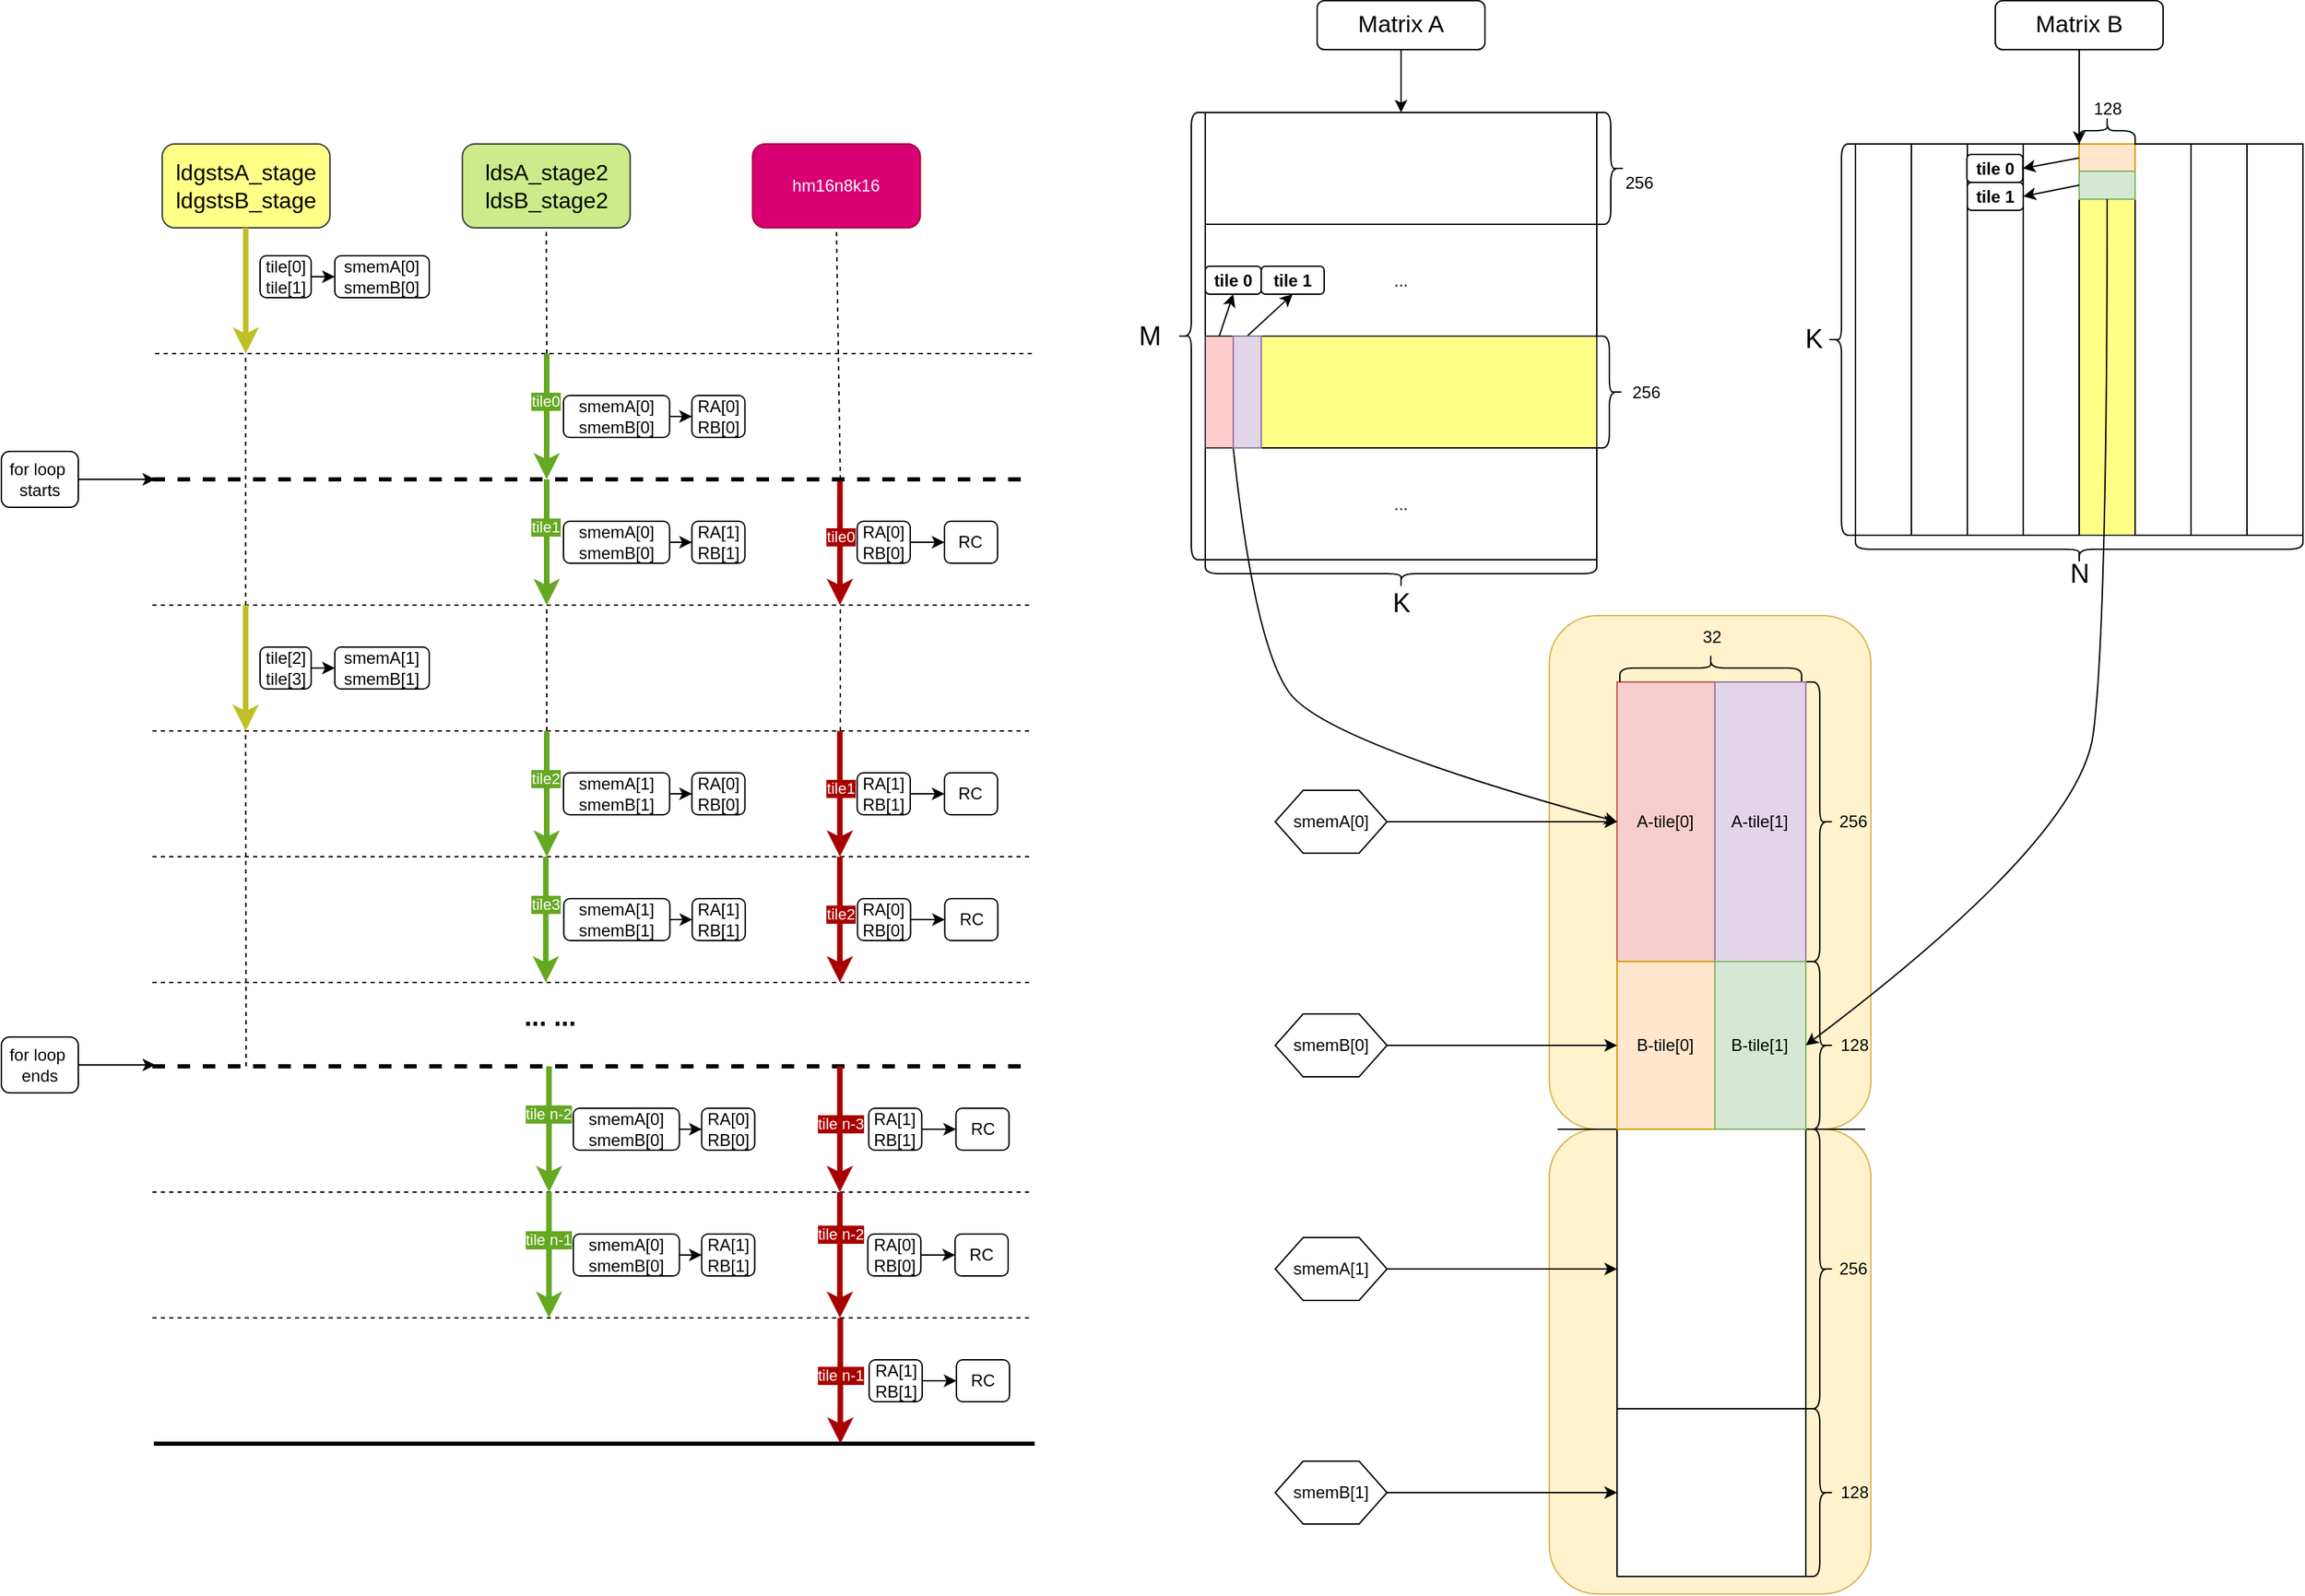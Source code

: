 <mxfile version="24.0.4" type="device">
  <diagram name="Page-1" id="_nR7e4XgD6fj8UJKNjDj">
    <mxGraphModel dx="2899" dy="-4204" grid="1" gridSize="10" guides="1" tooltips="1" connect="1" arrows="1" fold="1" page="1" pageScale="1" pageWidth="850" pageHeight="1100" math="0" shadow="0">
      <root>
        <mxCell id="0" />
        <mxCell id="1" parent="0" />
        <mxCell id="3xQzWOl0bbxW-XLFdZm7-74" value="" style="rounded=1;whiteSpace=wrap;html=1;fillColor=#fff2cc;strokeColor=#d6b656;" parent="1" vertex="1">
          <mxGeometry x="301.04" y="6785" width="230" height="332.5" as="geometry" />
        </mxCell>
        <mxCell id="3xQzWOl0bbxW-XLFdZm7-71" value="" style="rounded=1;whiteSpace=wrap;html=1;fillColor=#fff2cc;strokeColor=#d6b656;" parent="1" vertex="1">
          <mxGeometry x="301.04" y="6417.5" width="230" height="367.5" as="geometry" />
        </mxCell>
        <mxCell id="3xQzWOl0bbxW-XLFdZm7-1" value="..." style="rounded=0;whiteSpace=wrap;html=1;" parent="1" vertex="1">
          <mxGeometry x="55" y="6137.5" width="280" height="80" as="geometry" />
        </mxCell>
        <mxCell id="3xQzWOl0bbxW-XLFdZm7-2" value="" style="rounded=0;whiteSpace=wrap;html=1;" parent="1" vertex="1">
          <mxGeometry x="55" y="6057.5" width="280" height="80" as="geometry" />
        </mxCell>
        <mxCell id="3xQzWOl0bbxW-XLFdZm7-3" value="" style="rounded=0;whiteSpace=wrap;html=1;fillColor=#ffff88;strokeColor=#36393d;" parent="1" vertex="1">
          <mxGeometry x="55" y="6217.5" width="280" height="80" as="geometry" />
        </mxCell>
        <mxCell id="3xQzWOl0bbxW-XLFdZm7-4" value="..." style="rounded=0;whiteSpace=wrap;html=1;" parent="1" vertex="1">
          <mxGeometry x="55" y="6297.5" width="280" height="80" as="geometry" />
        </mxCell>
        <mxCell id="3xQzWOl0bbxW-XLFdZm7-5" value="" style="shape=curlyBracket;whiteSpace=wrap;html=1;rounded=1;labelPosition=left;verticalLabelPosition=middle;align=right;verticalAlign=middle;rotation=-180;" parent="1" vertex="1">
          <mxGeometry x="335" y="6057.5" width="20" height="80" as="geometry" />
        </mxCell>
        <mxCell id="3xQzWOl0bbxW-XLFdZm7-6" value="256" style="text;html=1;align=center;verticalAlign=middle;resizable=0;points=[];autosize=1;strokeColor=none;fillColor=none;" parent="1" vertex="1">
          <mxGeometry x="345" y="6092.5" width="40" height="30" as="geometry" />
        </mxCell>
        <mxCell id="3xQzWOl0bbxW-XLFdZm7-7" value="256" style="text;html=1;align=center;verticalAlign=middle;resizable=0;points=[];autosize=1;strokeColor=none;fillColor=none;" parent="1" vertex="1">
          <mxGeometry x="350" y="6242.5" width="40" height="30" as="geometry" />
        </mxCell>
        <mxCell id="3xQzWOl0bbxW-XLFdZm7-8" value="" style="shape=curlyBracket;whiteSpace=wrap;html=1;rounded=1;flipH=1;labelPosition=right;verticalLabelPosition=middle;align=left;verticalAlign=middle;rotation=90;" parent="1" vertex="1">
          <mxGeometry x="185" y="6247.5" width="20" height="280" as="geometry" />
        </mxCell>
        <mxCell id="3xQzWOl0bbxW-XLFdZm7-9" value="&lt;font style=&quot;font-size: 19px;&quot;&gt;K&lt;/font&gt;" style="text;html=1;align=center;verticalAlign=middle;resizable=0;points=[];autosize=1;strokeColor=none;fillColor=none;" parent="1" vertex="1">
          <mxGeometry x="175" y="6389.31" width="40" height="40" as="geometry" />
        </mxCell>
        <mxCell id="3xQzWOl0bbxW-XLFdZm7-10" value="" style="shape=curlyBracket;whiteSpace=wrap;html=1;rounded=1;labelPosition=left;verticalLabelPosition=middle;align=right;verticalAlign=middle;" parent="1" vertex="1">
          <mxGeometry x="35" y="6057.5" width="20" height="320" as="geometry" />
        </mxCell>
        <mxCell id="wNv8x3fiozQO21C_hteN-140" value="" style="edgeStyle=orthogonalEdgeStyle;rounded=0;orthogonalLoop=1;jettySize=auto;html=1;" parent="1" source="3xQzWOl0bbxW-XLFdZm7-12" target="3xQzWOl0bbxW-XLFdZm7-2" edge="1">
          <mxGeometry relative="1" as="geometry" />
        </mxCell>
        <mxCell id="3xQzWOl0bbxW-XLFdZm7-12" value="&lt;font style=&quot;font-size: 17px;&quot;&gt;Matrix A&lt;/font&gt;" style="rounded=1;whiteSpace=wrap;html=1;" parent="1" vertex="1">
          <mxGeometry x="135" y="5977.5" width="120" height="35" as="geometry" />
        </mxCell>
        <mxCell id="3xQzWOl0bbxW-XLFdZm7-16" value="" style="rounded=0;whiteSpace=wrap;html=1;fillColor=#ffcccc;strokeColor=#36393d;" parent="1" vertex="1">
          <mxGeometry x="55" y="6217.5" width="20" height="80" as="geometry" />
        </mxCell>
        <mxCell id="3xQzWOl0bbxW-XLFdZm7-18" value="&lt;span style=&quot;text-wrap: nowrap;&quot;&gt;&lt;b style=&quot;&quot;&gt;tile 0&lt;/b&gt;&lt;/span&gt;" style="rounded=1;whiteSpace=wrap;html=1;" parent="1" vertex="1">
          <mxGeometry x="55" y="6167.5" width="40" height="20" as="geometry" />
        </mxCell>
        <mxCell id="3xQzWOl0bbxW-XLFdZm7-19" value="&lt;span style=&quot;text-wrap: nowrap;&quot;&gt;&lt;b style=&quot;&quot;&gt;tile 1&lt;/b&gt;&lt;/span&gt;" style="rounded=1;whiteSpace=wrap;html=1;" parent="1" vertex="1">
          <mxGeometry x="95" y="6167.5" width="45" height="20" as="geometry" />
        </mxCell>
        <mxCell id="3xQzWOl0bbxW-XLFdZm7-20" value="" style="endArrow=classic;html=1;rounded=0;entryX=0.5;entryY=1;entryDx=0;entryDy=0;exitX=0.5;exitY=0;exitDx=0;exitDy=0;" parent="1" source="3xQzWOl0bbxW-XLFdZm7-16" target="3xQzWOl0bbxW-XLFdZm7-18" edge="1">
          <mxGeometry width="50" height="50" relative="1" as="geometry">
            <mxPoint x="410" y="6318.5" as="sourcePoint" />
            <mxPoint x="460" y="6268.5" as="targetPoint" />
          </mxGeometry>
        </mxCell>
        <mxCell id="3xQzWOl0bbxW-XLFdZm7-21" value="" style="endArrow=classic;html=1;rounded=0;exitX=0.5;exitY=0;exitDx=0;exitDy=0;entryX=0.5;entryY=1;entryDx=0;entryDy=0;" parent="1" source="3xQzWOl0bbxW-XLFdZm7-17" target="3xQzWOl0bbxW-XLFdZm7-19" edge="1">
          <mxGeometry width="50" height="50" relative="1" as="geometry">
            <mxPoint x="240" y="6208.5" as="sourcePoint" />
            <mxPoint x="335" y="5968.5" as="targetPoint" />
          </mxGeometry>
        </mxCell>
        <mxCell id="3xQzWOl0bbxW-XLFdZm7-22" value="" style="shape=curlyBracket;whiteSpace=wrap;html=1;rounded=1;labelPosition=left;verticalLabelPosition=middle;align=right;verticalAlign=middle;rotation=-180;" parent="1" vertex="1">
          <mxGeometry x="334" y="6217.5" width="20" height="80" as="geometry" />
        </mxCell>
        <mxCell id="3xQzWOl0bbxW-XLFdZm7-24" value="A-tile[0]" style="rounded=0;whiteSpace=wrap;html=1;fillColor=#f8cecc;strokeColor=#b85450;" parent="1" vertex="1">
          <mxGeometry x="349.48" y="6465" width="70" height="200" as="geometry" />
        </mxCell>
        <mxCell id="3xQzWOl0bbxW-XLFdZm7-25" value="" style="rounded=0;whiteSpace=wrap;html=1;" parent="1" vertex="1">
          <mxGeometry x="520" y="6080" width="40" height="280" as="geometry" />
        </mxCell>
        <mxCell id="3xQzWOl0bbxW-XLFdZm7-26" value="" style="rounded=0;whiteSpace=wrap;html=1;" parent="1" vertex="1">
          <mxGeometry x="600" y="6080" width="40" height="280" as="geometry" />
        </mxCell>
        <mxCell id="3xQzWOl0bbxW-XLFdZm7-27" value="" style="rounded=0;whiteSpace=wrap;html=1;" parent="1" vertex="1">
          <mxGeometry x="760" y="6080" width="40" height="280" as="geometry" />
        </mxCell>
        <mxCell id="3xQzWOl0bbxW-XLFdZm7-28" value="" style="shape=curlyBracket;whiteSpace=wrap;html=1;rounded=1;flipH=1;labelPosition=right;verticalLabelPosition=middle;align=left;verticalAlign=middle;rotation=-180;" parent="1" vertex="1">
          <mxGeometry x="500" y="6080" width="20" height="280" as="geometry" />
        </mxCell>
        <mxCell id="3xQzWOl0bbxW-XLFdZm7-29" value="&lt;font style=&quot;font-size: 19px;&quot;&gt;K&lt;/font&gt;" style="text;html=1;align=center;verticalAlign=middle;resizable=0;points=[];autosize=1;strokeColor=none;fillColor=none;" parent="1" vertex="1">
          <mxGeometry x="470" y="6200" width="40" height="40" as="geometry" />
        </mxCell>
        <mxCell id="3xQzWOl0bbxW-XLFdZm7-30" value="" style="shape=curlyBracket;whiteSpace=wrap;html=1;rounded=1;flipH=1;labelPosition=right;verticalLabelPosition=middle;align=left;verticalAlign=middle;rotation=90;" parent="1" vertex="1">
          <mxGeometry x="670" y="6210" width="20" height="320" as="geometry" />
        </mxCell>
        <mxCell id="3xQzWOl0bbxW-XLFdZm7-31" value="&lt;font style=&quot;font-size: 19px;&quot;&gt;N&lt;/font&gt;" style="text;html=1;align=center;verticalAlign=middle;resizable=0;points=[];autosize=1;strokeColor=none;fillColor=none;" parent="1" vertex="1">
          <mxGeometry x="660" y="6367.5" width="40" height="40" as="geometry" />
        </mxCell>
        <mxCell id="3xQzWOl0bbxW-XLFdZm7-32" value="" style="rounded=0;whiteSpace=wrap;html=1;fillColor=#f8cecc;strokeColor=#b85450;rotation=90;" parent="1" vertex="1">
          <mxGeometry x="690" y="6140" width="20" height="40" as="geometry" />
        </mxCell>
        <mxCell id="3xQzWOl0bbxW-XLFdZm7-33" value="" style="rounded=0;whiteSpace=wrap;html=1;fillColor=#ffff88;strokeColor=#36393d;" parent="1" vertex="1">
          <mxGeometry x="680" y="6080" width="40" height="280" as="geometry" />
        </mxCell>
        <mxCell id="3xQzWOl0bbxW-XLFdZm7-34" value="" style="rounded=0;whiteSpace=wrap;html=1;" parent="1" vertex="1">
          <mxGeometry x="720" y="6080" width="40" height="280" as="geometry" />
        </mxCell>
        <mxCell id="3xQzWOl0bbxW-XLFdZm7-35" value="" style="rounded=0;whiteSpace=wrap;html=1;" parent="1" vertex="1">
          <mxGeometry x="800" y="6080" width="40" height="280" as="geometry" />
        </mxCell>
        <mxCell id="3xQzWOl0bbxW-XLFdZm7-36" value="" style="rounded=0;whiteSpace=wrap;html=1;" parent="1" vertex="1">
          <mxGeometry x="560" y="6080" width="40" height="280" as="geometry" />
        </mxCell>
        <mxCell id="3xQzWOl0bbxW-XLFdZm7-37" value="" style="rounded=0;whiteSpace=wrap;html=1;" parent="1" vertex="1">
          <mxGeometry x="640" y="6080" width="40" height="280" as="geometry" />
        </mxCell>
        <mxCell id="3xQzWOl0bbxW-XLFdZm7-38" value="" style="rounded=0;whiteSpace=wrap;html=1;fillColor=#ffe6cc;strokeColor=#d79b00;rotation=90;" parent="1" vertex="1">
          <mxGeometry x="690" y="6070" width="20" height="40" as="geometry" />
        </mxCell>
        <mxCell id="3xQzWOl0bbxW-XLFdZm7-39" value="" style="rounded=0;whiteSpace=wrap;html=1;fillColor=#d5e8d4;strokeColor=#82b366;rotation=90;" parent="1" vertex="1">
          <mxGeometry x="690" y="6089.5" width="20" height="40" as="geometry" />
        </mxCell>
        <mxCell id="3xQzWOl0bbxW-XLFdZm7-40" value="128" style="text;html=1;align=center;verticalAlign=middle;resizable=0;points=[];autosize=1;strokeColor=none;fillColor=none;" parent="1" vertex="1">
          <mxGeometry x="680" y="6040" width="40" height="30" as="geometry" />
        </mxCell>
        <mxCell id="3xQzWOl0bbxW-XLFdZm7-41" value="" style="shape=curlyBracket;whiteSpace=wrap;html=1;rounded=1;labelPosition=left;verticalLabelPosition=middle;align=right;verticalAlign=middle;rotation=90;" parent="1" vertex="1">
          <mxGeometry x="690" y="6050.5" width="20" height="40" as="geometry" />
        </mxCell>
        <mxCell id="3xQzWOl0bbxW-XLFdZm7-46" value="" style="shape=curlyBracket;whiteSpace=wrap;html=1;rounded=1;labelPosition=left;verticalLabelPosition=middle;align=right;verticalAlign=middle;rotation=90;" parent="1" vertex="1">
          <mxGeometry x="406.48" y="6390" width="20" height="130" as="geometry" />
        </mxCell>
        <mxCell id="3xQzWOl0bbxW-XLFdZm7-47" value="" style="shape=curlyBracket;whiteSpace=wrap;html=1;rounded=1;labelPosition=left;verticalLabelPosition=middle;align=right;verticalAlign=middle;rotation=-180;" parent="1" vertex="1">
          <mxGeometry x="484.48" y="6465" width="20" height="200" as="geometry" />
        </mxCell>
        <mxCell id="3xQzWOl0bbxW-XLFdZm7-48" value="" style="shape=curlyBracket;whiteSpace=wrap;html=1;rounded=1;labelPosition=left;verticalLabelPosition=middle;align=right;verticalAlign=middle;rotation=-180;" parent="1" vertex="1">
          <mxGeometry x="484.48" y="6665" width="20" height="120" as="geometry" />
        </mxCell>
        <mxCell id="3xQzWOl0bbxW-XLFdZm7-49" value="32" style="text;html=1;align=center;verticalAlign=middle;resizable=0;points=[];autosize=1;strokeColor=none;fillColor=none;" parent="1" vertex="1">
          <mxGeometry x="396.98" y="6417.5" width="40" height="30" as="geometry" />
        </mxCell>
        <mxCell id="3xQzWOl0bbxW-XLFdZm7-50" value="256" style="text;html=1;align=center;verticalAlign=middle;resizable=0;points=[];autosize=1;strokeColor=none;fillColor=none;" parent="1" vertex="1">
          <mxGeometry x="497.92" y="6550" width="40" height="30" as="geometry" />
        </mxCell>
        <mxCell id="3xQzWOl0bbxW-XLFdZm7-51" value="128" style="text;html=1;align=center;verticalAlign=middle;resizable=0;points=[];autosize=1;strokeColor=none;fillColor=none;" parent="1" vertex="1">
          <mxGeometry x="499.48" y="6710" width="40" height="30" as="geometry" />
        </mxCell>
        <mxCell id="3xQzWOl0bbxW-XLFdZm7-52" value="" style="rounded=0;whiteSpace=wrap;html=1;" parent="1" vertex="1">
          <mxGeometry x="349.48" y="6785" width="135" height="200" as="geometry" />
        </mxCell>
        <mxCell id="3xQzWOl0bbxW-XLFdZm7-53" value="" style="rounded=0;whiteSpace=wrap;html=1;" parent="1" vertex="1">
          <mxGeometry x="349.48" y="6985" width="135" height="120" as="geometry" />
        </mxCell>
        <mxCell id="3xQzWOl0bbxW-XLFdZm7-54" value="" style="shape=curlyBracket;whiteSpace=wrap;html=1;rounded=1;labelPosition=left;verticalLabelPosition=middle;align=right;verticalAlign=middle;rotation=-180;" parent="1" vertex="1">
          <mxGeometry x="484.48" y="6785" width="20" height="200" as="geometry" />
        </mxCell>
        <mxCell id="3xQzWOl0bbxW-XLFdZm7-55" value="" style="shape=curlyBracket;whiteSpace=wrap;html=1;rounded=1;labelPosition=left;verticalLabelPosition=middle;align=right;verticalAlign=middle;rotation=-180;" parent="1" vertex="1">
          <mxGeometry x="484.48" y="6985" width="20" height="120" as="geometry" />
        </mxCell>
        <mxCell id="3xQzWOl0bbxW-XLFdZm7-56" value="256" style="text;html=1;align=center;verticalAlign=middle;resizable=0;points=[];autosize=1;strokeColor=none;fillColor=none;" parent="1" vertex="1">
          <mxGeometry x="497.92" y="6870" width="40" height="30" as="geometry" />
        </mxCell>
        <mxCell id="3xQzWOl0bbxW-XLFdZm7-57" value="128" style="text;html=1;align=center;verticalAlign=middle;resizable=0;points=[];autosize=1;strokeColor=none;fillColor=none;" parent="1" vertex="1">
          <mxGeometry x="499.48" y="7030" width="40" height="30" as="geometry" />
        </mxCell>
        <mxCell id="3xQzWOl0bbxW-XLFdZm7-58" value="" style="endArrow=none;html=1;rounded=0;" parent="1" edge="1">
          <mxGeometry width="50" height="50" relative="1" as="geometry">
            <mxPoint x="306.98" y="6785" as="sourcePoint" />
            <mxPoint x="526.98" y="6785" as="targetPoint" />
          </mxGeometry>
        </mxCell>
        <mxCell id="3xQzWOl0bbxW-XLFdZm7-60" value="A-tile[1]" style="rounded=0;whiteSpace=wrap;html=1;fillColor=#e1d5e7;strokeColor=#9673a6;" parent="1" vertex="1">
          <mxGeometry x="419.48" y="6465" width="65" height="200" as="geometry" />
        </mxCell>
        <mxCell id="3xQzWOl0bbxW-XLFdZm7-61" value="B-tile[0]" style="rounded=0;whiteSpace=wrap;html=1;fillColor=#ffe6cc;strokeColor=#d79b00;" parent="1" vertex="1">
          <mxGeometry x="349.48" y="6665" width="70" height="120" as="geometry" />
        </mxCell>
        <mxCell id="3xQzWOl0bbxW-XLFdZm7-62" value="B-tile[1]" style="rounded=0;whiteSpace=wrap;html=1;fillColor=#d5e8d4;strokeColor=#82b366;" parent="1" vertex="1">
          <mxGeometry x="419.48" y="6665" width="65" height="120" as="geometry" />
        </mxCell>
        <mxCell id="3xQzWOl0bbxW-XLFdZm7-63" value="" style="curved=1;endArrow=classic;html=1;rounded=0;exitX=0;exitY=1;exitDx=0;exitDy=0;entryX=0;entryY=0.5;entryDx=0;entryDy=0;" parent="1" source="3xQzWOl0bbxW-XLFdZm7-17" target="3xQzWOl0bbxW-XLFdZm7-24" edge="1">
          <mxGeometry width="50" height="50" relative="1" as="geometry">
            <mxPoint x="-90" y="6557.5" as="sourcePoint" />
            <mxPoint y="6357.5" as="targetPoint" />
            <Array as="points">
              <mxPoint x="90" y="6437.5" />
              <mxPoint x="140" y="6507.5" />
            </Array>
          </mxGeometry>
        </mxCell>
        <mxCell id="3xQzWOl0bbxW-XLFdZm7-64" value="" style="endArrow=classic;html=1;rounded=0;entryX=0.5;entryY=1;entryDx=0;entryDy=0;" parent="1" source="3xQzWOl0bbxW-XLFdZm7-16" target="3xQzWOl0bbxW-XLFdZm7-17" edge="1">
          <mxGeometry width="50" height="50" relative="1" as="geometry">
            <mxPoint x="75" y="6253.5" as="sourcePoint" />
            <mxPoint x="220" y="6202.5" as="targetPoint" />
          </mxGeometry>
        </mxCell>
        <mxCell id="3xQzWOl0bbxW-XLFdZm7-17" value="" style="rounded=0;whiteSpace=wrap;html=1;fillColor=#e1d5e7;strokeColor=#9673a6;" parent="1" vertex="1">
          <mxGeometry x="75" y="6217.5" width="20" height="80" as="geometry" />
        </mxCell>
        <mxCell id="3xQzWOl0bbxW-XLFdZm7-65" value="&lt;span style=&quot;text-wrap: nowrap;&quot;&gt;&lt;b style=&quot;&quot;&gt;tile 0&lt;/b&gt;&lt;/span&gt;" style="rounded=1;whiteSpace=wrap;html=1;" parent="1" vertex="1">
          <mxGeometry x="599.69" y="6087.5" width="40" height="20" as="geometry" />
        </mxCell>
        <mxCell id="3xQzWOl0bbxW-XLFdZm7-66" value="&lt;span style=&quot;text-wrap: nowrap;&quot;&gt;&lt;b style=&quot;&quot;&gt;tile 1&lt;/b&gt;&lt;/span&gt;" style="rounded=1;whiteSpace=wrap;html=1;" parent="1" vertex="1">
          <mxGeometry x="600" y="6107.5" width="40" height="20" as="geometry" />
        </mxCell>
        <mxCell id="3xQzWOl0bbxW-XLFdZm7-68" value="" style="endArrow=classic;html=1;rounded=0;exitX=0.5;exitY=1;exitDx=0;exitDy=0;entryX=1;entryY=0.5;entryDx=0;entryDy=0;" parent="1" source="3xQzWOl0bbxW-XLFdZm7-38" target="3xQzWOl0bbxW-XLFdZm7-65" edge="1">
          <mxGeometry width="50" height="50" relative="1" as="geometry">
            <mxPoint x="500" y="6047.5" as="sourcePoint" />
            <mxPoint x="550" y="5997.5" as="targetPoint" />
          </mxGeometry>
        </mxCell>
        <mxCell id="3xQzWOl0bbxW-XLFdZm7-69" value="" style="endArrow=classic;html=1;rounded=0;exitX=0.5;exitY=1;exitDx=0;exitDy=0;entryX=1;entryY=0.5;entryDx=0;entryDy=0;" parent="1" source="3xQzWOl0bbxW-XLFdZm7-39" target="3xQzWOl0bbxW-XLFdZm7-66" edge="1">
          <mxGeometry width="50" height="50" relative="1" as="geometry">
            <mxPoint x="690" y="6100.5" as="sourcePoint" />
            <mxPoint x="650" y="6107.5" as="targetPoint" />
          </mxGeometry>
        </mxCell>
        <mxCell id="3xQzWOl0bbxW-XLFdZm7-70" value="" style="curved=1;endArrow=classic;html=1;rounded=0;exitX=1;exitY=0.5;exitDx=0;exitDy=0;entryX=1;entryY=0.5;entryDx=0;entryDy=0;" parent="1" source="3xQzWOl0bbxW-XLFdZm7-39" target="3xQzWOl0bbxW-XLFdZm7-62" edge="1">
          <mxGeometry width="50" height="50" relative="1" as="geometry">
            <mxPoint x="917.5" y="6360" as="sourcePoint" />
            <mxPoint x="1211.5" y="6668" as="targetPoint" />
            <Array as="points">
              <mxPoint x="700" y="6427.5" />
              <mxPoint x="680" y="6577.5" />
            </Array>
          </mxGeometry>
        </mxCell>
        <mxCell id="3xQzWOl0bbxW-XLFdZm7-73" style="edgeStyle=orthogonalEdgeStyle;rounded=0;orthogonalLoop=1;jettySize=auto;html=1;entryX=0;entryY=0.5;entryDx=0;entryDy=0;" parent="1" source="3xQzWOl0bbxW-XLFdZm7-72" target="3xQzWOl0bbxW-XLFdZm7-24" edge="1">
          <mxGeometry relative="1" as="geometry" />
        </mxCell>
        <mxCell id="3xQzWOl0bbxW-XLFdZm7-72" value="smemA[0]" style="shape=hexagon;perimeter=hexagonPerimeter2;whiteSpace=wrap;html=1;fixedSize=1;" parent="1" vertex="1">
          <mxGeometry x="105" y="6542.5" width="80" height="45" as="geometry" />
        </mxCell>
        <mxCell id="wNv8x3fiozQO21C_hteN-1" value="&lt;font style=&quot;font-size: 16px;&quot;&gt;ldgstsA_stage&lt;/font&gt;&lt;div style=&quot;font-size: 16px;&quot;&gt;&lt;font style=&quot;font-size: 16px;&quot;&gt;ldgstsB_stage&lt;/font&gt;&lt;br&gt;&lt;/div&gt;" style="rounded=1;whiteSpace=wrap;html=1;fillColor=#ffff88;strokeColor=#36393d;" parent="1" vertex="1">
          <mxGeometry x="-691" y="6080" width="120" height="60" as="geometry" />
        </mxCell>
        <mxCell id="wNv8x3fiozQO21C_hteN-2" value="&lt;div style=&quot;font-size: 16px;&quot;&gt;ldsA_stage2&lt;br&gt;&lt;/div&gt;&lt;div style=&quot;&quot;&gt;&lt;span style=&quot;font-size: 16px;&quot;&gt;ldsB_stage2&lt;/span&gt;&lt;br&gt;&lt;/div&gt;" style="rounded=1;whiteSpace=wrap;html=1;fillColor=#cdeb8b;strokeColor=#36393d;" parent="1" vertex="1">
          <mxGeometry x="-476.31" y="6080" width="120" height="60" as="geometry" />
        </mxCell>
        <mxCell id="wNv8x3fiozQO21C_hteN-3" value="hm16n8k16" style="rounded=1;whiteSpace=wrap;html=1;fillColor=#d80073;strokeColor=#A50040;fontColor=#ffffff;" parent="1" vertex="1">
          <mxGeometry x="-268.81" y="6080" width="120" height="60" as="geometry" />
        </mxCell>
        <mxCell id="wNv8x3fiozQO21C_hteN-4" value="" style="endArrow=classic;html=1;rounded=0;strokeWidth=4;fillColor=#ffff88;strokeColor=#BFBF26;" parent="1" edge="1">
          <mxGeometry width="50" height="50" relative="1" as="geometry">
            <mxPoint x="-631.25" y="6140" as="sourcePoint" />
            <mxPoint x="-631.25" y="6230" as="targetPoint" />
          </mxGeometry>
        </mxCell>
        <mxCell id="wNv8x3fiozQO21C_hteN-5" value="" style="endArrow=classic;html=1;rounded=0;strokeWidth=4;fillColor=#ffff88;strokeColor=#65A822;" parent="1" edge="1">
          <mxGeometry width="50" height="50" relative="1" as="geometry">
            <mxPoint x="-416" y="6230" as="sourcePoint" />
            <mxPoint x="-416" y="6320" as="targetPoint" />
          </mxGeometry>
        </mxCell>
        <mxCell id="wNv8x3fiozQO21C_hteN-78" value="&lt;font color=&quot;#ffffff&quot;&gt;tile0&lt;/font&gt;" style="edgeLabel;html=1;align=center;verticalAlign=middle;resizable=0;points=[];labelBackgroundColor=#65A822;" parent="wNv8x3fiozQO21C_hteN-5" vertex="1" connectable="0">
          <mxGeometry x="-0.259" y="-1" relative="1" as="geometry">
            <mxPoint as="offset" />
          </mxGeometry>
        </mxCell>
        <mxCell id="wNv8x3fiozQO21C_hteN-6" value="" style="endArrow=classic;html=1;rounded=0;strokeWidth=4;fillColor=#ffff88;strokeColor=#A80000;" parent="1" edge="1">
          <mxGeometry width="50" height="50" relative="1" as="geometry">
            <mxPoint x="-206.28" y="6320" as="sourcePoint" />
            <mxPoint x="-206.28" y="6410" as="targetPoint" />
          </mxGeometry>
        </mxCell>
        <mxCell id="wNv8x3fiozQO21C_hteN-79" value="&lt;font color=&quot;#ffffff&quot;&gt;tile0&lt;/font&gt;" style="edgeLabel;html=1;align=center;verticalAlign=middle;resizable=0;points=[];labelBackgroundColor=#A80000;" parent="wNv8x3fiozQO21C_hteN-6" vertex="1" connectable="0">
          <mxGeometry x="-0.096" relative="1" as="geometry">
            <mxPoint as="offset" />
          </mxGeometry>
        </mxCell>
        <mxCell id="wNv8x3fiozQO21C_hteN-10" style="edgeStyle=orthogonalEdgeStyle;rounded=0;orthogonalLoop=1;jettySize=auto;html=1;entryX=0;entryY=0.5;entryDx=0;entryDy=0;" parent="1" source="wNv8x3fiozQO21C_hteN-8" target="wNv8x3fiozQO21C_hteN-9" edge="1">
          <mxGeometry relative="1" as="geometry" />
        </mxCell>
        <mxCell id="wNv8x3fiozQO21C_hteN-8" value="tile[0]&lt;div&gt;tile[1]&lt;/div&gt;" style="rounded=1;whiteSpace=wrap;html=1;" parent="1" vertex="1">
          <mxGeometry x="-621" y="6160" width="36.56" height="30" as="geometry" />
        </mxCell>
        <mxCell id="wNv8x3fiozQO21C_hteN-9" value="smemA[0]&lt;div&gt;smemB[0]&lt;br&gt;&lt;/div&gt;" style="rounded=1;whiteSpace=wrap;html=1;" parent="1" vertex="1">
          <mxGeometry x="-567.56" y="6160" width="67.56" height="30" as="geometry" />
        </mxCell>
        <mxCell id="wNv8x3fiozQO21C_hteN-16" style="edgeStyle=orthogonalEdgeStyle;rounded=0;orthogonalLoop=1;jettySize=auto;html=1;entryX=0;entryY=0.5;entryDx=0;entryDy=0;" parent="1" source="wNv8x3fiozQO21C_hteN-14" target="wNv8x3fiozQO21C_hteN-15" edge="1">
          <mxGeometry relative="1" as="geometry" />
        </mxCell>
        <mxCell id="wNv8x3fiozQO21C_hteN-14" value="smemA[0]&lt;div&gt;smemB[0]&lt;br&gt;&lt;/div&gt;" style="rounded=1;whiteSpace=wrap;html=1;" parent="1" vertex="1">
          <mxGeometry x="-404" y="6260" width="75.88" height="30" as="geometry" />
        </mxCell>
        <mxCell id="wNv8x3fiozQO21C_hteN-15" value="RA[0]&lt;div&gt;RB[0]&lt;br&gt;&lt;/div&gt;" style="rounded=1;whiteSpace=wrap;html=1;" parent="1" vertex="1">
          <mxGeometry x="-312.18" y="6260" width="37.94" height="30" as="geometry" />
        </mxCell>
        <mxCell id="wNv8x3fiozQO21C_hteN-17" value="" style="endArrow=none;dashed=1;html=1;rounded=0;" parent="1" edge="1">
          <mxGeometry width="50" height="50" relative="1" as="geometry">
            <mxPoint x="-696" y="6230" as="sourcePoint" />
            <mxPoint x="-66" y="6230" as="targetPoint" />
          </mxGeometry>
        </mxCell>
        <mxCell id="wNv8x3fiozQO21C_hteN-18" value="" style="endArrow=none;dashed=1;html=1;rounded=0;entryX=0.5;entryY=1;entryDx=0;entryDy=0;" parent="1" target="wNv8x3fiozQO21C_hteN-2" edge="1">
          <mxGeometry width="50" height="50" relative="1" as="geometry">
            <mxPoint x="-416" y="6230" as="sourcePoint" />
            <mxPoint x="-396" y="6170" as="targetPoint" />
          </mxGeometry>
        </mxCell>
        <mxCell id="wNv8x3fiozQO21C_hteN-19" value="" style="endArrow=none;dashed=1;html=1;rounded=0;strokeWidth=3;" parent="1" edge="1">
          <mxGeometry width="50" height="50" relative="1" as="geometry">
            <mxPoint x="-698" y="6320" as="sourcePoint" />
            <mxPoint x="-68" y="6320" as="targetPoint" />
          </mxGeometry>
        </mxCell>
        <mxCell id="wNv8x3fiozQO21C_hteN-26" style="edgeStyle=orthogonalEdgeStyle;rounded=0;orthogonalLoop=1;jettySize=auto;html=1;entryX=0;entryY=0.5;entryDx=0;entryDy=0;" parent="1" source="wNv8x3fiozQO21C_hteN-27" target="wNv8x3fiozQO21C_hteN-28" edge="1">
          <mxGeometry relative="1" as="geometry" />
        </mxCell>
        <mxCell id="wNv8x3fiozQO21C_hteN-27" value="smemA[0]&lt;div&gt;smemB[0]&lt;br&gt;&lt;/div&gt;" style="rounded=1;whiteSpace=wrap;html=1;" parent="1" vertex="1">
          <mxGeometry x="-404" y="6350" width="75.88" height="30" as="geometry" />
        </mxCell>
        <mxCell id="wNv8x3fiozQO21C_hteN-28" value="RA[1]&lt;div&gt;RB[1]&lt;br&gt;&lt;/div&gt;" style="rounded=1;whiteSpace=wrap;html=1;" parent="1" vertex="1">
          <mxGeometry x="-312.18" y="6350" width="37.94" height="30" as="geometry" />
        </mxCell>
        <mxCell id="wNv8x3fiozQO21C_hteN-29" value="" style="endArrow=none;dashed=1;html=1;rounded=0;entryX=0.5;entryY=1;entryDx=0;entryDy=0;" parent="1" target="wNv8x3fiozQO21C_hteN-3" edge="1">
          <mxGeometry width="50" height="50" relative="1" as="geometry">
            <mxPoint x="-206" y="6320" as="sourcePoint" />
            <mxPoint x="-406" y="6150" as="targetPoint" />
          </mxGeometry>
        </mxCell>
        <mxCell id="wNv8x3fiozQO21C_hteN-32" style="edgeStyle=orthogonalEdgeStyle;rounded=0;orthogonalLoop=1;jettySize=auto;html=1;entryX=0;entryY=0.5;entryDx=0;entryDy=0;" parent="1" source="wNv8x3fiozQO21C_hteN-30" target="wNv8x3fiozQO21C_hteN-31" edge="1">
          <mxGeometry relative="1" as="geometry" />
        </mxCell>
        <mxCell id="wNv8x3fiozQO21C_hteN-30" value="RA[0]&lt;div&gt;RB[0]&lt;br&gt;&lt;/div&gt;" style="rounded=1;whiteSpace=wrap;html=1;" parent="1" vertex="1">
          <mxGeometry x="-193.94" y="6350" width="37.94" height="30" as="geometry" />
        </mxCell>
        <mxCell id="wNv8x3fiozQO21C_hteN-31" value="&lt;div&gt;RC&lt;/div&gt;" style="rounded=1;whiteSpace=wrap;html=1;" parent="1" vertex="1">
          <mxGeometry x="-131.53" y="6350" width="37.94" height="30" as="geometry" />
        </mxCell>
        <mxCell id="wNv8x3fiozQO21C_hteN-33" value="" style="endArrow=none;dashed=1;html=1;rounded=0;" parent="1" edge="1">
          <mxGeometry width="50" height="50" relative="1" as="geometry">
            <mxPoint x="-698" y="6410" as="sourcePoint" />
            <mxPoint x="-68" y="6410" as="targetPoint" />
          </mxGeometry>
        </mxCell>
        <mxCell id="wNv8x3fiozQO21C_hteN-34" value="" style="endArrow=classic;html=1;rounded=0;strokeWidth=4;fillColor=#ffff88;strokeColor=#BFBF26;" parent="1" edge="1">
          <mxGeometry width="50" height="50" relative="1" as="geometry">
            <mxPoint x="-631.33" y="6410" as="sourcePoint" />
            <mxPoint x="-631.33" y="6500" as="targetPoint" />
          </mxGeometry>
        </mxCell>
        <mxCell id="wNv8x3fiozQO21C_hteN-35" value="" style="endArrow=none;dashed=1;html=1;rounded=0;" parent="1" edge="1">
          <mxGeometry width="50" height="50" relative="1" as="geometry">
            <mxPoint x="-631.33" y="6410" as="sourcePoint" />
            <mxPoint x="-631.33" y="6230" as="targetPoint" />
          </mxGeometry>
        </mxCell>
        <mxCell id="68Djhfc-H-z6gdnlO9i2-2" style="edgeStyle=orthogonalEdgeStyle;rounded=0;orthogonalLoop=1;jettySize=auto;html=1;" edge="1" parent="1" source="wNv8x3fiozQO21C_hteN-37" target="68Djhfc-H-z6gdnlO9i2-1">
          <mxGeometry relative="1" as="geometry" />
        </mxCell>
        <mxCell id="wNv8x3fiozQO21C_hteN-37" value="tile[2]&lt;div&gt;tile[3]&lt;/div&gt;" style="rounded=1;whiteSpace=wrap;html=1;" parent="1" vertex="1">
          <mxGeometry x="-621" y="6440" width="36.56" height="30" as="geometry" />
        </mxCell>
        <mxCell id="wNv8x3fiozQO21C_hteN-39" value="" style="endArrow=none;dashed=1;html=1;rounded=0;" parent="1" edge="1">
          <mxGeometry width="50" height="50" relative="1" as="geometry">
            <mxPoint x="-698" y="6500" as="sourcePoint" />
            <mxPoint x="-68" y="6500" as="targetPoint" />
          </mxGeometry>
        </mxCell>
        <mxCell id="wNv8x3fiozQO21C_hteN-41" style="edgeStyle=orthogonalEdgeStyle;rounded=0;orthogonalLoop=1;jettySize=auto;html=1;entryX=0;entryY=0.5;entryDx=0;entryDy=0;" parent="1" source="wNv8x3fiozQO21C_hteN-42" target="wNv8x3fiozQO21C_hteN-43" edge="1">
          <mxGeometry relative="1" as="geometry" />
        </mxCell>
        <mxCell id="wNv8x3fiozQO21C_hteN-42" value="smemA[1]&lt;div&gt;smemB[1]&lt;br&gt;&lt;/div&gt;" style="rounded=1;whiteSpace=wrap;html=1;" parent="1" vertex="1">
          <mxGeometry x="-404" y="6530" width="75.88" height="30" as="geometry" />
        </mxCell>
        <mxCell id="wNv8x3fiozQO21C_hteN-43" value="RA[0]&lt;div&gt;RB[0]&lt;br&gt;&lt;/div&gt;" style="rounded=1;whiteSpace=wrap;html=1;" parent="1" vertex="1">
          <mxGeometry x="-312.18" y="6530" width="37.94" height="30" as="geometry" />
        </mxCell>
        <mxCell id="wNv8x3fiozQO21C_hteN-45" style="edgeStyle=orthogonalEdgeStyle;rounded=0;orthogonalLoop=1;jettySize=auto;html=1;entryX=0;entryY=0.5;entryDx=0;entryDy=0;" parent="1" source="wNv8x3fiozQO21C_hteN-46" target="wNv8x3fiozQO21C_hteN-47" edge="1">
          <mxGeometry relative="1" as="geometry" />
        </mxCell>
        <mxCell id="wNv8x3fiozQO21C_hteN-46" value="RA[1]&lt;div&gt;RB[1&lt;span style=&quot;background-color: initial;&quot;&gt;]&lt;/span&gt;&lt;/div&gt;" style="rounded=1;whiteSpace=wrap;html=1;" parent="1" vertex="1">
          <mxGeometry x="-193.94" y="6530" width="37.94" height="30" as="geometry" />
        </mxCell>
        <mxCell id="wNv8x3fiozQO21C_hteN-47" value="&lt;div&gt;RC&lt;/div&gt;" style="rounded=1;whiteSpace=wrap;html=1;" parent="1" vertex="1">
          <mxGeometry x="-131.53" y="6530" width="37.94" height="30" as="geometry" />
        </mxCell>
        <mxCell id="wNv8x3fiozQO21C_hteN-48" value="" style="endArrow=none;dashed=1;html=1;rounded=0;" parent="1" edge="1">
          <mxGeometry width="50" height="50" relative="1" as="geometry">
            <mxPoint x="-698" y="6590" as="sourcePoint" />
            <mxPoint x="-68" y="6590" as="targetPoint" />
          </mxGeometry>
        </mxCell>
        <mxCell id="wNv8x3fiozQO21C_hteN-50" style="edgeStyle=orthogonalEdgeStyle;rounded=0;orthogonalLoop=1;jettySize=auto;html=1;entryX=0;entryY=0.5;entryDx=0;entryDy=0;" parent="1" source="wNv8x3fiozQO21C_hteN-51" target="wNv8x3fiozQO21C_hteN-52" edge="1">
          <mxGeometry relative="1" as="geometry" />
        </mxCell>
        <mxCell id="wNv8x3fiozQO21C_hteN-51" value="smemA[1]&lt;div&gt;smemB[1]&lt;br&gt;&lt;/div&gt;" style="rounded=1;whiteSpace=wrap;html=1;" parent="1" vertex="1">
          <mxGeometry x="-403.77" y="6620" width="75.88" height="30" as="geometry" />
        </mxCell>
        <mxCell id="wNv8x3fiozQO21C_hteN-52" value="RA[1]&lt;div&gt;RB[1]&lt;br&gt;&lt;/div&gt;" style="rounded=1;whiteSpace=wrap;html=1;" parent="1" vertex="1">
          <mxGeometry x="-311.95" y="6620" width="37.94" height="30" as="geometry" />
        </mxCell>
        <mxCell id="wNv8x3fiozQO21C_hteN-54" style="edgeStyle=orthogonalEdgeStyle;rounded=0;orthogonalLoop=1;jettySize=auto;html=1;entryX=0;entryY=0.5;entryDx=0;entryDy=0;" parent="1" source="wNv8x3fiozQO21C_hteN-55" target="wNv8x3fiozQO21C_hteN-56" edge="1">
          <mxGeometry relative="1" as="geometry" />
        </mxCell>
        <mxCell id="wNv8x3fiozQO21C_hteN-55" value="RA[0]&lt;div&gt;RB[0&lt;span style=&quot;background-color: initial;&quot;&gt;]&lt;/span&gt;&lt;/div&gt;" style="rounded=1;whiteSpace=wrap;html=1;" parent="1" vertex="1">
          <mxGeometry x="-193.71" y="6620" width="37.94" height="30" as="geometry" />
        </mxCell>
        <mxCell id="wNv8x3fiozQO21C_hteN-56" value="&lt;div&gt;RC&lt;/div&gt;" style="rounded=1;whiteSpace=wrap;html=1;" parent="1" vertex="1">
          <mxGeometry x="-131.3" y="6620" width="37.94" height="30" as="geometry" />
        </mxCell>
        <mxCell id="wNv8x3fiozQO21C_hteN-57" value="" style="endArrow=none;dashed=1;html=1;rounded=0;" parent="1" edge="1">
          <mxGeometry width="50" height="50" relative="1" as="geometry">
            <mxPoint x="-698" y="6680" as="sourcePoint" />
            <mxPoint x="-68" y="6680" as="targetPoint" />
          </mxGeometry>
        </mxCell>
        <mxCell id="wNv8x3fiozQO21C_hteN-58" value="&lt;b&gt;&lt;font style=&quot;font-size: 19px;&quot;&gt;... ...&lt;/font&gt;&lt;/b&gt;" style="text;html=1;align=center;verticalAlign=middle;resizable=0;points=[];autosize=1;strokeColor=none;fillColor=none;" parent="1" vertex="1">
          <mxGeometry x="-444.02" y="6685" width="60" height="40" as="geometry" />
        </mxCell>
        <mxCell id="wNv8x3fiozQO21C_hteN-59" value="" style="endArrow=none;dashed=1;html=1;rounded=0;strokeWidth=3;" parent="1" edge="1">
          <mxGeometry width="50" height="50" relative="1" as="geometry">
            <mxPoint x="-698" y="6740" as="sourcePoint" />
            <mxPoint x="-68" y="6740" as="targetPoint" />
          </mxGeometry>
        </mxCell>
        <mxCell id="wNv8x3fiozQO21C_hteN-64" value="" style="endArrow=none;dashed=1;html=1;rounded=0;" parent="1" edge="1">
          <mxGeometry width="50" height="50" relative="1" as="geometry">
            <mxPoint x="-631" y="6740" as="sourcePoint" />
            <mxPoint x="-631.33" y="6500" as="targetPoint" />
          </mxGeometry>
        </mxCell>
        <mxCell id="wNv8x3fiozQO21C_hteN-70" style="edgeStyle=orthogonalEdgeStyle;rounded=0;orthogonalLoop=1;jettySize=auto;html=1;entryX=0;entryY=0.5;entryDx=0;entryDy=0;" parent="1" source="wNv8x3fiozQO21C_hteN-71" target="wNv8x3fiozQO21C_hteN-72" edge="1">
          <mxGeometry relative="1" as="geometry" />
        </mxCell>
        <mxCell id="wNv8x3fiozQO21C_hteN-71" value="smemA[0]&lt;div&gt;smemB[0]&lt;br&gt;&lt;/div&gt;" style="rounded=1;whiteSpace=wrap;html=1;" parent="1" vertex="1">
          <mxGeometry x="-397" y="6770" width="75.88" height="30" as="geometry" />
        </mxCell>
        <mxCell id="wNv8x3fiozQO21C_hteN-72" value="RA[0]&lt;div&gt;RB[0]&lt;br&gt;&lt;/div&gt;" style="rounded=1;whiteSpace=wrap;html=1;" parent="1" vertex="1">
          <mxGeometry x="-305.18" y="6770" width="37.94" height="30" as="geometry" />
        </mxCell>
        <mxCell id="wNv8x3fiozQO21C_hteN-74" style="edgeStyle=orthogonalEdgeStyle;rounded=0;orthogonalLoop=1;jettySize=auto;html=1;entryX=0;entryY=0.5;entryDx=0;entryDy=0;" parent="1" source="wNv8x3fiozQO21C_hteN-75" target="wNv8x3fiozQO21C_hteN-76" edge="1">
          <mxGeometry relative="1" as="geometry" />
        </mxCell>
        <mxCell id="wNv8x3fiozQO21C_hteN-75" value="RA[1]&lt;div&gt;RB[1&lt;span style=&quot;background-color: initial;&quot;&gt;]&lt;/span&gt;&lt;/div&gt;" style="rounded=1;whiteSpace=wrap;html=1;" parent="1" vertex="1">
          <mxGeometry x="-185.71" y="6770" width="37.94" height="30" as="geometry" />
        </mxCell>
        <mxCell id="wNv8x3fiozQO21C_hteN-76" value="&lt;div&gt;RC&lt;/div&gt;" style="rounded=1;whiteSpace=wrap;html=1;" parent="1" vertex="1">
          <mxGeometry x="-123.3" y="6770" width="37.94" height="30" as="geometry" />
        </mxCell>
        <mxCell id="wNv8x3fiozQO21C_hteN-77" value="" style="endArrow=none;dashed=1;html=1;rounded=0;" parent="1" edge="1">
          <mxGeometry width="50" height="50" relative="1" as="geometry">
            <mxPoint x="-698" y="6830" as="sourcePoint" />
            <mxPoint x="-68" y="6830" as="targetPoint" />
          </mxGeometry>
        </mxCell>
        <mxCell id="wNv8x3fiozQO21C_hteN-83" value="" style="endArrow=classic;html=1;rounded=0;strokeWidth=4;fillColor=#ffff88;strokeColor=#65A822;" parent="1" edge="1">
          <mxGeometry width="50" height="50" relative="1" as="geometry">
            <mxPoint x="-416" y="6320" as="sourcePoint" />
            <mxPoint x="-416" y="6410" as="targetPoint" />
          </mxGeometry>
        </mxCell>
        <mxCell id="wNv8x3fiozQO21C_hteN-84" value="&lt;font color=&quot;#ffffff&quot;&gt;tile1&lt;/font&gt;" style="edgeLabel;html=1;align=center;verticalAlign=middle;resizable=0;points=[];labelBackgroundColor=#65A822;" parent="wNv8x3fiozQO21C_hteN-83" vertex="1" connectable="0">
          <mxGeometry x="-0.259" y="-1" relative="1" as="geometry">
            <mxPoint as="offset" />
          </mxGeometry>
        </mxCell>
        <mxCell id="wNv8x3fiozQO21C_hteN-85" value="" style="endArrow=classic;html=1;rounded=0;strokeWidth=4;fillColor=#ffff88;strokeColor=#65A822;" parent="1" edge="1">
          <mxGeometry width="50" height="50" relative="1" as="geometry">
            <mxPoint x="-416" y="6500" as="sourcePoint" />
            <mxPoint x="-416" y="6590" as="targetPoint" />
          </mxGeometry>
        </mxCell>
        <mxCell id="wNv8x3fiozQO21C_hteN-86" value="&lt;font color=&quot;#ffffff&quot;&gt;tile2&lt;/font&gt;" style="edgeLabel;html=1;align=center;verticalAlign=middle;resizable=0;points=[];labelBackgroundColor=#65A822;" parent="wNv8x3fiozQO21C_hteN-85" vertex="1" connectable="0">
          <mxGeometry x="-0.259" y="-1" relative="1" as="geometry">
            <mxPoint as="offset" />
          </mxGeometry>
        </mxCell>
        <mxCell id="wNv8x3fiozQO21C_hteN-87" value="" style="endArrow=classic;html=1;rounded=0;strokeWidth=4;fillColor=#ffff88;strokeColor=#65A822;" parent="1" edge="1">
          <mxGeometry width="50" height="50" relative="1" as="geometry">
            <mxPoint x="-416.64" y="6590" as="sourcePoint" />
            <mxPoint x="-416.64" y="6680" as="targetPoint" />
          </mxGeometry>
        </mxCell>
        <mxCell id="wNv8x3fiozQO21C_hteN-88" value="&lt;font color=&quot;#ffffff&quot;&gt;tile3&lt;/font&gt;" style="edgeLabel;html=1;align=center;verticalAlign=middle;resizable=0;points=[];labelBackgroundColor=#65A822;" parent="wNv8x3fiozQO21C_hteN-87" vertex="1" connectable="0">
          <mxGeometry x="-0.259" y="-1" relative="1" as="geometry">
            <mxPoint as="offset" />
          </mxGeometry>
        </mxCell>
        <mxCell id="wNv8x3fiozQO21C_hteN-89" value="" style="endArrow=classic;html=1;rounded=0;strokeWidth=4;fillColor=#ffff88;strokeColor=#A80000;" parent="1" edge="1">
          <mxGeometry width="50" height="50" relative="1" as="geometry">
            <mxPoint x="-206.33" y="6500" as="sourcePoint" />
            <mxPoint x="-206.33" y="6590" as="targetPoint" />
          </mxGeometry>
        </mxCell>
        <mxCell id="wNv8x3fiozQO21C_hteN-90" value="&lt;font color=&quot;#ffffff&quot;&gt;tile1&lt;/font&gt;" style="edgeLabel;html=1;align=center;verticalAlign=middle;resizable=0;points=[];labelBackgroundColor=#A80000;" parent="wNv8x3fiozQO21C_hteN-89" vertex="1" connectable="0">
          <mxGeometry x="-0.096" relative="1" as="geometry">
            <mxPoint as="offset" />
          </mxGeometry>
        </mxCell>
        <mxCell id="wNv8x3fiozQO21C_hteN-91" value="" style="endArrow=classic;html=1;rounded=0;strokeWidth=4;fillColor=#ffff88;strokeColor=#A80000;" parent="1" edge="1">
          <mxGeometry width="50" height="50" relative="1" as="geometry">
            <mxPoint x="-206.33" y="6590" as="sourcePoint" />
            <mxPoint x="-206.33" y="6680" as="targetPoint" />
          </mxGeometry>
        </mxCell>
        <mxCell id="wNv8x3fiozQO21C_hteN-92" value="&lt;font color=&quot;#ffffff&quot;&gt;tile2&lt;/font&gt;" style="edgeLabel;html=1;align=center;verticalAlign=middle;resizable=0;points=[];labelBackgroundColor=#A80000;" parent="wNv8x3fiozQO21C_hteN-91" vertex="1" connectable="0">
          <mxGeometry x="-0.096" relative="1" as="geometry">
            <mxPoint as="offset" />
          </mxGeometry>
        </mxCell>
        <mxCell id="wNv8x3fiozQO21C_hteN-94" style="edgeStyle=orthogonalEdgeStyle;rounded=0;orthogonalLoop=1;jettySize=auto;html=1;entryX=0;entryY=0.5;entryDx=0;entryDy=0;" parent="1" source="wNv8x3fiozQO21C_hteN-95" target="wNv8x3fiozQO21C_hteN-96" edge="1">
          <mxGeometry relative="1" as="geometry" />
        </mxCell>
        <mxCell id="wNv8x3fiozQO21C_hteN-95" value="RA[0]&lt;div&gt;RB[0&lt;span style=&quot;background-color: initial;&quot;&gt;]&lt;/span&gt;&lt;/div&gt;" style="rounded=1;whiteSpace=wrap;html=1;" parent="1" vertex="1">
          <mxGeometry x="-186.35" y="6860" width="37.94" height="30" as="geometry" />
        </mxCell>
        <mxCell id="wNv8x3fiozQO21C_hteN-96" value="&lt;div&gt;RC&lt;/div&gt;" style="rounded=1;whiteSpace=wrap;html=1;" parent="1" vertex="1">
          <mxGeometry x="-123.94" y="6860" width="37.94" height="30" as="geometry" />
        </mxCell>
        <mxCell id="wNv8x3fiozQO21C_hteN-98" value="" style="endArrow=classic;html=1;rounded=0;strokeWidth=4;fillColor=#ffff88;strokeColor=#65A822;" parent="1" edge="1">
          <mxGeometry width="50" height="50" relative="1" as="geometry">
            <mxPoint x="-414.35" y="6740" as="sourcePoint" />
            <mxPoint x="-414.35" y="6830" as="targetPoint" />
          </mxGeometry>
        </mxCell>
        <mxCell id="wNv8x3fiozQO21C_hteN-99" value="&lt;font color=&quot;#ffffff&quot;&gt;tile n-2&lt;/font&gt;" style="edgeLabel;html=1;align=center;verticalAlign=middle;resizable=0;points=[];labelBackgroundColor=#65A822;" parent="wNv8x3fiozQO21C_hteN-98" vertex="1" connectable="0">
          <mxGeometry x="-0.259" y="-1" relative="1" as="geometry">
            <mxPoint as="offset" />
          </mxGeometry>
        </mxCell>
        <mxCell id="wNv8x3fiozQO21C_hteN-100" value="" style="endArrow=classic;html=1;rounded=0;strokeWidth=4;fillColor=#ffff88;strokeColor=#A80000;" parent="1" edge="1">
          <mxGeometry width="50" height="50" relative="1" as="geometry">
            <mxPoint x="-206.33" y="6740" as="sourcePoint" />
            <mxPoint x="-206.33" y="6830" as="targetPoint" />
          </mxGeometry>
        </mxCell>
        <mxCell id="wNv8x3fiozQO21C_hteN-101" value="&lt;font color=&quot;#ffffff&quot;&gt;tile n-3&lt;/font&gt;" style="edgeLabel;html=1;align=center;verticalAlign=middle;resizable=0;points=[];labelBackgroundColor=#A80000;" parent="wNv8x3fiozQO21C_hteN-100" vertex="1" connectable="0">
          <mxGeometry x="-0.096" relative="1" as="geometry">
            <mxPoint as="offset" />
          </mxGeometry>
        </mxCell>
        <mxCell id="wNv8x3fiozQO21C_hteN-102" value="" style="endArrow=classic;html=1;rounded=0;strokeWidth=4;fillColor=#ffff88;strokeColor=#A80000;" parent="1" edge="1">
          <mxGeometry width="50" height="50" relative="1" as="geometry">
            <mxPoint x="-206.33" y="6830" as="sourcePoint" />
            <mxPoint x="-206.33" y="6920" as="targetPoint" />
          </mxGeometry>
        </mxCell>
        <mxCell id="wNv8x3fiozQO21C_hteN-104" value="&lt;font color=&quot;#ffffff&quot;&gt;tile n-2&lt;/font&gt;" style="edgeLabel;html=1;align=center;verticalAlign=middle;resizable=0;points=[];labelBackgroundColor=#A80000;" parent="1" vertex="1" connectable="0">
          <mxGeometry x="-206.0" y="6859.997" as="geometry" />
        </mxCell>
        <mxCell id="wNv8x3fiozQO21C_hteN-105" value="" style="endArrow=none;html=1;rounded=0;strokeWidth=3;" parent="1" edge="1">
          <mxGeometry width="50" height="50" relative="1" as="geometry">
            <mxPoint x="-697" y="7010" as="sourcePoint" />
            <mxPoint x="-67" y="7010" as="targetPoint" />
          </mxGeometry>
        </mxCell>
        <mxCell id="wNv8x3fiozQO21C_hteN-108" style="edgeStyle=orthogonalEdgeStyle;rounded=0;orthogonalLoop=1;jettySize=auto;html=1;" parent="1" source="wNv8x3fiozQO21C_hteN-107" edge="1">
          <mxGeometry relative="1" as="geometry">
            <mxPoint x="-696" y="6320" as="targetPoint" />
          </mxGeometry>
        </mxCell>
        <mxCell id="wNv8x3fiozQO21C_hteN-107" value="for loop&amp;nbsp;&lt;div&gt;starts&lt;/div&gt;" style="rounded=1;whiteSpace=wrap;html=1;" parent="1" vertex="1">
          <mxGeometry x="-806" y="6300" width="55" height="40" as="geometry" />
        </mxCell>
        <mxCell id="wNv8x3fiozQO21C_hteN-110" style="edgeStyle=orthogonalEdgeStyle;rounded=0;orthogonalLoop=1;jettySize=auto;html=1;" parent="1" source="wNv8x3fiozQO21C_hteN-109" edge="1">
          <mxGeometry relative="1" as="geometry">
            <mxPoint x="-696" y="6739" as="targetPoint" />
          </mxGeometry>
        </mxCell>
        <mxCell id="wNv8x3fiozQO21C_hteN-109" value="for loop&amp;nbsp;&lt;div&gt;ends&lt;/div&gt;" style="rounded=1;whiteSpace=wrap;html=1;" parent="1" vertex="1">
          <mxGeometry x="-806" y="6719" width="55" height="40" as="geometry" />
        </mxCell>
        <mxCell id="wNv8x3fiozQO21C_hteN-111" style="edgeStyle=orthogonalEdgeStyle;rounded=0;orthogonalLoop=1;jettySize=auto;html=1;entryX=0;entryY=0.5;entryDx=0;entryDy=0;" parent="1" source="wNv8x3fiozQO21C_hteN-112" target="wNv8x3fiozQO21C_hteN-113" edge="1">
          <mxGeometry relative="1" as="geometry" />
        </mxCell>
        <mxCell id="wNv8x3fiozQO21C_hteN-112" value="smemA[0]&lt;div&gt;smemB[0]&lt;br&gt;&lt;/div&gt;" style="rounded=1;whiteSpace=wrap;html=1;" parent="1" vertex="1">
          <mxGeometry x="-397" y="6860" width="75.88" height="30" as="geometry" />
        </mxCell>
        <mxCell id="wNv8x3fiozQO21C_hteN-113" value="RA[1]&lt;div&gt;RB[1]&lt;br&gt;&lt;/div&gt;" style="rounded=1;whiteSpace=wrap;html=1;" parent="1" vertex="1">
          <mxGeometry x="-305.18" y="6860" width="37.94" height="30" as="geometry" />
        </mxCell>
        <mxCell id="wNv8x3fiozQO21C_hteN-114" style="edgeStyle=orthogonalEdgeStyle;rounded=0;orthogonalLoop=1;jettySize=auto;html=1;entryX=0;entryY=0.5;entryDx=0;entryDy=0;" parent="1" source="wNv8x3fiozQO21C_hteN-115" target="wNv8x3fiozQO21C_hteN-116" edge="1">
          <mxGeometry relative="1" as="geometry" />
        </mxCell>
        <mxCell id="wNv8x3fiozQO21C_hteN-115" value="RA[1]&lt;div&gt;RB[1&lt;span style=&quot;background-color: initial;&quot;&gt;]&lt;/span&gt;&lt;/div&gt;" style="rounded=1;whiteSpace=wrap;html=1;" parent="1" vertex="1">
          <mxGeometry x="-185.38" y="6950" width="37.94" height="30" as="geometry" />
        </mxCell>
        <mxCell id="wNv8x3fiozQO21C_hteN-116" value="&lt;div&gt;RC&lt;/div&gt;" style="rounded=1;whiteSpace=wrap;html=1;" parent="1" vertex="1">
          <mxGeometry x="-122.97" y="6950" width="37.94" height="30" as="geometry" />
        </mxCell>
        <mxCell id="wNv8x3fiozQO21C_hteN-120" value="" style="endArrow=classic;html=1;rounded=0;strokeWidth=4;fillColor=#ffff88;strokeColor=#65A822;" parent="1" edge="1">
          <mxGeometry width="50" height="50" relative="1" as="geometry">
            <mxPoint x="-414.35" y="6830" as="sourcePoint" />
            <mxPoint x="-414.35" y="6920" as="targetPoint" />
          </mxGeometry>
        </mxCell>
        <mxCell id="wNv8x3fiozQO21C_hteN-121" value="&lt;font color=&quot;#ffffff&quot;&gt;tile n-1&lt;/font&gt;" style="edgeLabel;html=1;align=center;verticalAlign=middle;resizable=0;points=[];labelBackgroundColor=#65A822;" parent="wNv8x3fiozQO21C_hteN-120" vertex="1" connectable="0">
          <mxGeometry x="-0.259" y="-1" relative="1" as="geometry">
            <mxPoint as="offset" />
          </mxGeometry>
        </mxCell>
        <mxCell id="wNv8x3fiozQO21C_hteN-122" value="" style="endArrow=classic;html=1;rounded=0;strokeWidth=4;fillColor=#ffff88;strokeColor=#A80000;" parent="1" edge="1">
          <mxGeometry width="50" height="50" relative="1" as="geometry">
            <mxPoint x="-206" y="6920" as="sourcePoint" />
            <mxPoint x="-206" y="7010" as="targetPoint" />
          </mxGeometry>
        </mxCell>
        <mxCell id="wNv8x3fiozQO21C_hteN-123" value="&lt;font color=&quot;#ffffff&quot;&gt;tile n-1&lt;/font&gt;" style="edgeLabel;html=1;align=center;verticalAlign=middle;resizable=0;points=[];labelBackgroundColor=#A80000;" parent="wNv8x3fiozQO21C_hteN-122" vertex="1" connectable="0">
          <mxGeometry x="-0.096" relative="1" as="geometry">
            <mxPoint as="offset" />
          </mxGeometry>
        </mxCell>
        <mxCell id="wNv8x3fiozQO21C_hteN-126" value="" style="endArrow=none;dashed=1;html=1;rounded=0;" parent="1" edge="1">
          <mxGeometry width="50" height="50" relative="1" as="geometry">
            <mxPoint x="-698" y="6920" as="sourcePoint" />
            <mxPoint x="-68" y="6920" as="targetPoint" />
          </mxGeometry>
        </mxCell>
        <mxCell id="wNv8x3fiozQO21C_hteN-127" value="" style="endArrow=none;dashed=1;html=1;rounded=0;" parent="1" edge="1">
          <mxGeometry width="50" height="50" relative="1" as="geometry">
            <mxPoint x="-416" y="6500" as="sourcePoint" />
            <mxPoint x="-416" y="6410" as="targetPoint" />
          </mxGeometry>
        </mxCell>
        <mxCell id="wNv8x3fiozQO21C_hteN-128" value="" style="endArrow=none;dashed=1;html=1;rounded=0;" parent="1" edge="1">
          <mxGeometry width="50" height="50" relative="1" as="geometry">
            <mxPoint x="-206" y="6500" as="sourcePoint" />
            <mxPoint x="-206" y="6410" as="targetPoint" />
          </mxGeometry>
        </mxCell>
        <mxCell id="wNv8x3fiozQO21C_hteN-141" style="edgeStyle=orthogonalEdgeStyle;rounded=0;orthogonalLoop=1;jettySize=auto;html=1;entryX=1;entryY=0;entryDx=0;entryDy=0;" parent="1" source="wNv8x3fiozQO21C_hteN-129" target="3xQzWOl0bbxW-XLFdZm7-37" edge="1">
          <mxGeometry relative="1" as="geometry" />
        </mxCell>
        <mxCell id="wNv8x3fiozQO21C_hteN-129" value="&lt;font style=&quot;font-size: 17px;&quot;&gt;Matrix B&lt;/font&gt;" style="rounded=1;whiteSpace=wrap;html=1;" parent="1" vertex="1">
          <mxGeometry x="620" y="5977.5" width="120" height="35" as="geometry" />
        </mxCell>
        <mxCell id="wNv8x3fiozQO21C_hteN-130" value="&lt;font style=&quot;font-size: 19px;&quot;&gt;M&lt;/font&gt;" style="text;html=1;align=center;verticalAlign=middle;resizable=0;points=[];autosize=1;strokeColor=none;fillColor=none;" parent="1" vertex="1">
          <mxGeometry x="-5" y="6197.5" width="40" height="40" as="geometry" />
        </mxCell>
        <mxCell id="wNv8x3fiozQO21C_hteN-132" style="edgeStyle=orthogonalEdgeStyle;rounded=0;orthogonalLoop=1;jettySize=auto;html=1;entryX=0;entryY=0.5;entryDx=0;entryDy=0;" parent="1" source="wNv8x3fiozQO21C_hteN-131" target="3xQzWOl0bbxW-XLFdZm7-61" edge="1">
          <mxGeometry relative="1" as="geometry" />
        </mxCell>
        <mxCell id="wNv8x3fiozQO21C_hteN-131" value="smemB[0]" style="shape=hexagon;perimeter=hexagonPerimeter2;whiteSpace=wrap;html=1;fixedSize=1;" parent="1" vertex="1">
          <mxGeometry x="105" y="6702.5" width="80" height="45" as="geometry" />
        </mxCell>
        <mxCell id="wNv8x3fiozQO21C_hteN-135" style="edgeStyle=orthogonalEdgeStyle;rounded=0;orthogonalLoop=1;jettySize=auto;html=1;entryX=0;entryY=0.5;entryDx=0;entryDy=0;" parent="1" source="wNv8x3fiozQO21C_hteN-133" target="3xQzWOl0bbxW-XLFdZm7-52" edge="1">
          <mxGeometry relative="1" as="geometry" />
        </mxCell>
        <mxCell id="wNv8x3fiozQO21C_hteN-133" value="smemA[1]" style="shape=hexagon;perimeter=hexagonPerimeter2;whiteSpace=wrap;html=1;fixedSize=1;" parent="1" vertex="1">
          <mxGeometry x="105" y="6862.5" width="80" height="45" as="geometry" />
        </mxCell>
        <mxCell id="wNv8x3fiozQO21C_hteN-136" style="edgeStyle=orthogonalEdgeStyle;rounded=0;orthogonalLoop=1;jettySize=auto;html=1;entryX=0;entryY=0.5;entryDx=0;entryDy=0;" parent="1" edge="1">
          <mxGeometry relative="1" as="geometry">
            <mxPoint x="185" y="7045" as="sourcePoint" />
            <mxPoint x="349.48" y="7045" as="targetPoint" />
          </mxGeometry>
        </mxCell>
        <mxCell id="wNv8x3fiozQO21C_hteN-134" value="smemB[1]" style="shape=hexagon;perimeter=hexagonPerimeter2;whiteSpace=wrap;html=1;fixedSize=1;" parent="1" vertex="1">
          <mxGeometry x="105" y="7022.5" width="80" height="45" as="geometry" />
        </mxCell>
        <mxCell id="68Djhfc-H-z6gdnlO9i2-1" value="smemA[1]&lt;div&gt;smemB[1]&lt;br&gt;&lt;/div&gt;" style="rounded=1;whiteSpace=wrap;html=1;" vertex="1" parent="1">
          <mxGeometry x="-567.56" y="6440" width="67.56" height="30" as="geometry" />
        </mxCell>
      </root>
    </mxGraphModel>
  </diagram>
</mxfile>
